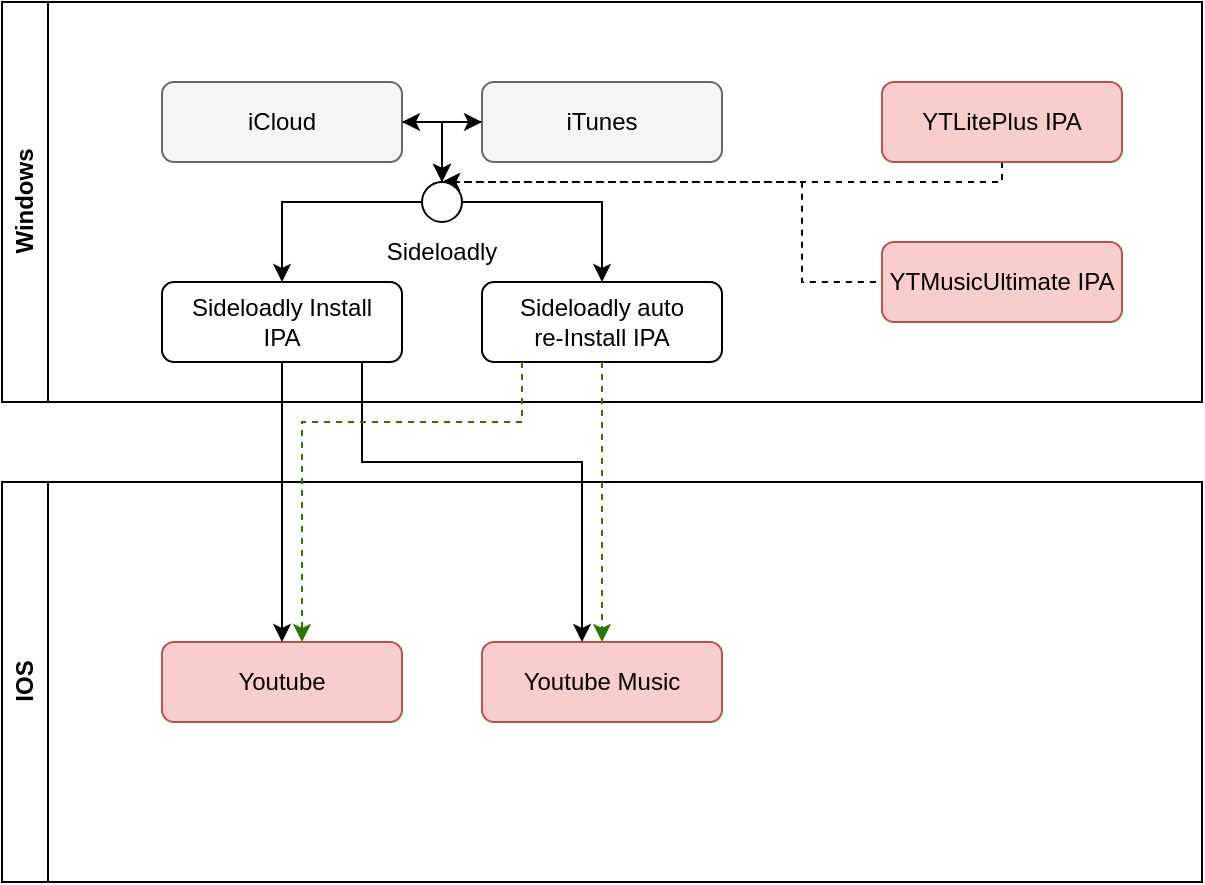 <mxfile version="22.1.8" type="github">
  <diagram name="Page-1" id="TCbED7byFOWOQN_TwaIs">
    <mxGraphModel dx="1327" dy="840" grid="1" gridSize="10" guides="1" tooltips="1" connect="1" arrows="1" fold="1" page="1" pageScale="1" pageWidth="827" pageHeight="1169" math="0" shadow="0">
      <root>
        <mxCell id="0" />
        <mxCell id="1" parent="0" />
        <mxCell id="Pcy0TyKWnrjDvyqSp6Rt-1" value="Windows" style="swimlane;horizontal=0;whiteSpace=wrap;html=1;" vertex="1" parent="1">
          <mxGeometry x="40" y="40" width="600" height="200" as="geometry" />
        </mxCell>
        <mxCell id="Pcy0TyKWnrjDvyqSp6Rt-3" value="Sideloadly Install &lt;br&gt;IPA" style="rounded=1;whiteSpace=wrap;html=1;" vertex="1" parent="Pcy0TyKWnrjDvyqSp6Rt-1">
          <mxGeometry x="80" y="140" width="120" height="40" as="geometry" />
        </mxCell>
        <mxCell id="Pcy0TyKWnrjDvyqSp6Rt-6" value="Sideloadly auto &lt;br&gt;re-Install IPA" style="rounded=1;whiteSpace=wrap;html=1;" vertex="1" parent="Pcy0TyKWnrjDvyqSp6Rt-1">
          <mxGeometry x="240" y="140" width="120" height="40" as="geometry" />
        </mxCell>
        <mxCell id="Pcy0TyKWnrjDvyqSp6Rt-25" style="edgeStyle=orthogonalEdgeStyle;rounded=0;orthogonalLoop=1;jettySize=auto;html=1;entryX=0.5;entryY=0;entryDx=0;entryDy=0;" edge="1" parent="Pcy0TyKWnrjDvyqSp6Rt-1" source="Pcy0TyKWnrjDvyqSp6Rt-7" target="Pcy0TyKWnrjDvyqSp6Rt-24">
          <mxGeometry relative="1" as="geometry" />
        </mxCell>
        <mxCell id="Pcy0TyKWnrjDvyqSp6Rt-7" value="iCloud" style="rounded=1;whiteSpace=wrap;html=1;fillColor=#f5f5f5;strokeColor=#666666;" vertex="1" parent="Pcy0TyKWnrjDvyqSp6Rt-1">
          <mxGeometry x="80" y="40" width="120" height="40" as="geometry" />
        </mxCell>
        <mxCell id="Pcy0TyKWnrjDvyqSp6Rt-26" style="edgeStyle=orthogonalEdgeStyle;rounded=0;orthogonalLoop=1;jettySize=auto;html=1;entryX=0.5;entryY=0;entryDx=0;entryDy=0;" edge="1" parent="Pcy0TyKWnrjDvyqSp6Rt-1" source="Pcy0TyKWnrjDvyqSp6Rt-8" target="Pcy0TyKWnrjDvyqSp6Rt-24">
          <mxGeometry relative="1" as="geometry" />
        </mxCell>
        <mxCell id="Pcy0TyKWnrjDvyqSp6Rt-8" value="iTunes" style="rounded=1;whiteSpace=wrap;html=1;fillColor=#f5f5f5;strokeColor=#666666;" vertex="1" parent="Pcy0TyKWnrjDvyqSp6Rt-1">
          <mxGeometry x="240" y="40" width="120" height="40" as="geometry" />
        </mxCell>
        <mxCell id="Pcy0TyKWnrjDvyqSp6Rt-33" style="edgeStyle=orthogonalEdgeStyle;rounded=0;orthogonalLoop=1;jettySize=auto;html=1;dashed=1;" edge="1" parent="Pcy0TyKWnrjDvyqSp6Rt-1">
          <mxGeometry relative="1" as="geometry">
            <mxPoint x="500" y="80" as="sourcePoint" />
            <mxPoint x="220" y="90" as="targetPoint" />
            <Array as="points">
              <mxPoint x="500" y="90" />
            </Array>
          </mxGeometry>
        </mxCell>
        <mxCell id="Pcy0TyKWnrjDvyqSp6Rt-16" value="YTLitePlus IPA" style="rounded=1;whiteSpace=wrap;html=1;fillColor=#f8cecc;strokeColor=#b85450;" vertex="1" parent="Pcy0TyKWnrjDvyqSp6Rt-1">
          <mxGeometry x="440" y="40" width="120" height="40" as="geometry" />
        </mxCell>
        <mxCell id="Pcy0TyKWnrjDvyqSp6Rt-34" style="edgeStyle=orthogonalEdgeStyle;rounded=0;orthogonalLoop=1;jettySize=auto;html=1;dashed=1;" edge="1" parent="Pcy0TyKWnrjDvyqSp6Rt-1" target="Pcy0TyKWnrjDvyqSp6Rt-24">
          <mxGeometry relative="1" as="geometry">
            <mxPoint x="442.93" y="140" as="sourcePoint" />
            <mxPoint x="230.001" y="92.929" as="targetPoint" />
            <Array as="points">
              <mxPoint x="400" y="140" />
              <mxPoint x="400" y="90" />
            </Array>
          </mxGeometry>
        </mxCell>
        <mxCell id="Pcy0TyKWnrjDvyqSp6Rt-23" value="YTMusicUltimate IPA" style="rounded=1;whiteSpace=wrap;html=1;fillColor=#f8cecc;strokeColor=#b85450;" vertex="1" parent="Pcy0TyKWnrjDvyqSp6Rt-1">
          <mxGeometry x="440" y="120" width="120" height="40" as="geometry" />
        </mxCell>
        <mxCell id="Pcy0TyKWnrjDvyqSp6Rt-27" style="edgeStyle=orthogonalEdgeStyle;rounded=0;orthogonalLoop=1;jettySize=auto;html=1;entryX=1;entryY=0.5;entryDx=0;entryDy=0;" edge="1" parent="Pcy0TyKWnrjDvyqSp6Rt-1" source="Pcy0TyKWnrjDvyqSp6Rt-24" target="Pcy0TyKWnrjDvyqSp6Rt-7">
          <mxGeometry relative="1" as="geometry">
            <Array as="points">
              <mxPoint x="220" y="60" />
            </Array>
          </mxGeometry>
        </mxCell>
        <mxCell id="Pcy0TyKWnrjDvyqSp6Rt-28" style="edgeStyle=orthogonalEdgeStyle;rounded=0;orthogonalLoop=1;jettySize=auto;html=1;entryX=0;entryY=0.5;entryDx=0;entryDy=0;" edge="1" parent="Pcy0TyKWnrjDvyqSp6Rt-1" source="Pcy0TyKWnrjDvyqSp6Rt-24" target="Pcy0TyKWnrjDvyqSp6Rt-8">
          <mxGeometry relative="1" as="geometry">
            <Array as="points">
              <mxPoint x="220" y="60" />
            </Array>
          </mxGeometry>
        </mxCell>
        <mxCell id="Pcy0TyKWnrjDvyqSp6Rt-30" value="" style="edgeStyle=orthogonalEdgeStyle;rounded=0;orthogonalLoop=1;jettySize=auto;html=1;" edge="1" parent="Pcy0TyKWnrjDvyqSp6Rt-1" source="Pcy0TyKWnrjDvyqSp6Rt-24" target="Pcy0TyKWnrjDvyqSp6Rt-6">
          <mxGeometry relative="1" as="geometry" />
        </mxCell>
        <mxCell id="Pcy0TyKWnrjDvyqSp6Rt-31" style="edgeStyle=orthogonalEdgeStyle;rounded=0;orthogonalLoop=1;jettySize=auto;html=1;entryX=0.5;entryY=0;entryDx=0;entryDy=0;" edge="1" parent="Pcy0TyKWnrjDvyqSp6Rt-1" source="Pcy0TyKWnrjDvyqSp6Rt-24" target="Pcy0TyKWnrjDvyqSp6Rt-3">
          <mxGeometry relative="1" as="geometry" />
        </mxCell>
        <mxCell id="Pcy0TyKWnrjDvyqSp6Rt-24" value="" style="ellipse;whiteSpace=wrap;html=1;aspect=fixed;" vertex="1" parent="Pcy0TyKWnrjDvyqSp6Rt-1">
          <mxGeometry x="210" y="90" width="20" height="20" as="geometry" />
        </mxCell>
        <mxCell id="Pcy0TyKWnrjDvyqSp6Rt-32" value="Sideloadly" style="text;html=1;strokeColor=none;fillColor=none;align=center;verticalAlign=middle;whiteSpace=wrap;rounded=0;" vertex="1" parent="Pcy0TyKWnrjDvyqSp6Rt-1">
          <mxGeometry x="190" y="110" width="60" height="30" as="geometry" />
        </mxCell>
        <mxCell id="Pcy0TyKWnrjDvyqSp6Rt-9" value="IOS" style="swimlane;horizontal=0;whiteSpace=wrap;html=1;" vertex="1" parent="1">
          <mxGeometry x="40" y="280" width="600" height="200" as="geometry" />
        </mxCell>
        <mxCell id="Pcy0TyKWnrjDvyqSp6Rt-14" value="Youtube" style="rounded=1;whiteSpace=wrap;html=1;fillColor=#f8cecc;strokeColor=#b85450;" vertex="1" parent="Pcy0TyKWnrjDvyqSp6Rt-9">
          <mxGeometry x="80" y="80" width="120" height="40" as="geometry" />
        </mxCell>
        <mxCell id="Pcy0TyKWnrjDvyqSp6Rt-15" value="Youtube Music" style="rounded=1;whiteSpace=wrap;html=1;fillColor=#f8cecc;strokeColor=#b85450;" vertex="1" parent="Pcy0TyKWnrjDvyqSp6Rt-9">
          <mxGeometry x="240" y="80" width="120" height="40" as="geometry" />
        </mxCell>
        <mxCell id="Pcy0TyKWnrjDvyqSp6Rt-37" style="edgeStyle=orthogonalEdgeStyle;rounded=0;orthogonalLoop=1;jettySize=auto;html=1;entryX=0.5;entryY=0;entryDx=0;entryDy=0;" edge="1" parent="1" source="Pcy0TyKWnrjDvyqSp6Rt-3" target="Pcy0TyKWnrjDvyqSp6Rt-14">
          <mxGeometry relative="1" as="geometry" />
        </mxCell>
        <mxCell id="Pcy0TyKWnrjDvyqSp6Rt-38" style="edgeStyle=orthogonalEdgeStyle;rounded=0;orthogonalLoop=1;jettySize=auto;html=1;" edge="1" parent="1" source="Pcy0TyKWnrjDvyqSp6Rt-3" target="Pcy0TyKWnrjDvyqSp6Rt-15">
          <mxGeometry relative="1" as="geometry">
            <Array as="points">
              <mxPoint x="220" y="270" />
              <mxPoint x="330" y="270" />
            </Array>
          </mxGeometry>
        </mxCell>
        <mxCell id="Pcy0TyKWnrjDvyqSp6Rt-39" style="edgeStyle=orthogonalEdgeStyle;rounded=0;orthogonalLoop=1;jettySize=auto;html=1;fillColor=#60a917;strokeColor=#2D7600;dashed=1;" edge="1" parent="1" source="Pcy0TyKWnrjDvyqSp6Rt-6">
          <mxGeometry relative="1" as="geometry">
            <mxPoint x="190" y="360" as="targetPoint" />
            <Array as="points">
              <mxPoint x="300" y="250" />
              <mxPoint x="190" y="250" />
              <mxPoint x="190" y="360" />
            </Array>
          </mxGeometry>
        </mxCell>
        <mxCell id="Pcy0TyKWnrjDvyqSp6Rt-40" style="edgeStyle=orthogonalEdgeStyle;rounded=0;orthogonalLoop=1;jettySize=auto;html=1;entryX=0.5;entryY=0;entryDx=0;entryDy=0;fillColor=#60a917;strokeColor=#2D7600;dashed=1;" edge="1" parent="1" source="Pcy0TyKWnrjDvyqSp6Rt-6" target="Pcy0TyKWnrjDvyqSp6Rt-15">
          <mxGeometry relative="1" as="geometry" />
        </mxCell>
      </root>
    </mxGraphModel>
  </diagram>
</mxfile>
